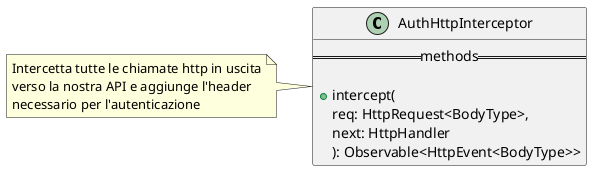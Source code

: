 @startuml AuthHttpInterceptor
class AuthHttpInterceptor {
  == methods ==

  + intercept(
    req: HttpRequest<BodyType>,
    next: HttpHandler
    ): Observable<HttpEvent<BodyType>>
}

note left of AuthHttpInterceptor
Intercetta tutte le chiamate http in uscita
verso la nostra API e aggiunge l'header
necessario per l'autenticazione
end note
@enduml
